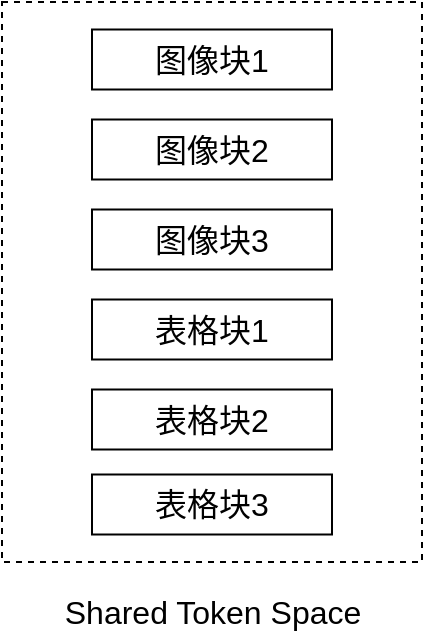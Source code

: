 <mxfile version="22.1.11" type="github">
  <diagram name="第 1 页" id="dP0fPj3UtPKDiUrAnlok">
    <mxGraphModel dx="984" dy="661" grid="1" gridSize="10" guides="1" tooltips="1" connect="1" arrows="1" fold="1" page="1" pageScale="1" pageWidth="827" pageHeight="1169" math="0" shadow="0">
      <root>
        <mxCell id="0" />
        <mxCell id="1" parent="0" />
        <mxCell id="rMZNqNOyx9BRlZavAugA-1" value="" style="rounded=0;whiteSpace=wrap;html=1;dashed=1;strokeColor=default;strokeWidth=1;" vertex="1" parent="1">
          <mxGeometry x="270" y="540" width="210" height="280" as="geometry" />
        </mxCell>
        <mxCell id="rMZNqNOyx9BRlZavAugA-2" value="Shared Token Space" style="text;html=1;align=center;verticalAlign=middle;resizable=0;points=[];autosize=1;strokeColor=none;fillColor=none;fontSize=16;" vertex="1" parent="1">
          <mxGeometry x="290" y="830" width="170" height="30" as="geometry" />
        </mxCell>
        <mxCell id="rMZNqNOyx9BRlZavAugA-3" value="图像块1" style="rounded=0;whiteSpace=wrap;html=1;fontSize=16;" vertex="1" parent="1">
          <mxGeometry x="315" y="553.75" width="120" height="30" as="geometry" />
        </mxCell>
        <mxCell id="rMZNqNOyx9BRlZavAugA-4" value="图像块2" style="rounded=0;whiteSpace=wrap;html=1;fontSize=16;" vertex="1" parent="1">
          <mxGeometry x="315" y="598.75" width="120" height="30" as="geometry" />
        </mxCell>
        <mxCell id="rMZNqNOyx9BRlZavAugA-5" value="图像块3" style="rounded=0;whiteSpace=wrap;html=1;fontSize=16;" vertex="1" parent="1">
          <mxGeometry x="315" y="643.75" width="120" height="30" as="geometry" />
        </mxCell>
        <mxCell id="rMZNqNOyx9BRlZavAugA-6" value="表格块1" style="rounded=0;whiteSpace=wrap;html=1;fontSize=16;" vertex="1" parent="1">
          <mxGeometry x="315" y="688.75" width="120" height="30" as="geometry" />
        </mxCell>
        <mxCell id="rMZNqNOyx9BRlZavAugA-7" value="表格块2" style="rounded=0;whiteSpace=wrap;html=1;fontSize=16;" vertex="1" parent="1">
          <mxGeometry x="315" y="733.75" width="120" height="30" as="geometry" />
        </mxCell>
        <mxCell id="rMZNqNOyx9BRlZavAugA-8" value="表格块3" style="rounded=0;whiteSpace=wrap;html=1;fontSize=16;" vertex="1" parent="1">
          <mxGeometry x="315" y="776.25" width="120" height="30" as="geometry" />
        </mxCell>
      </root>
    </mxGraphModel>
  </diagram>
</mxfile>

